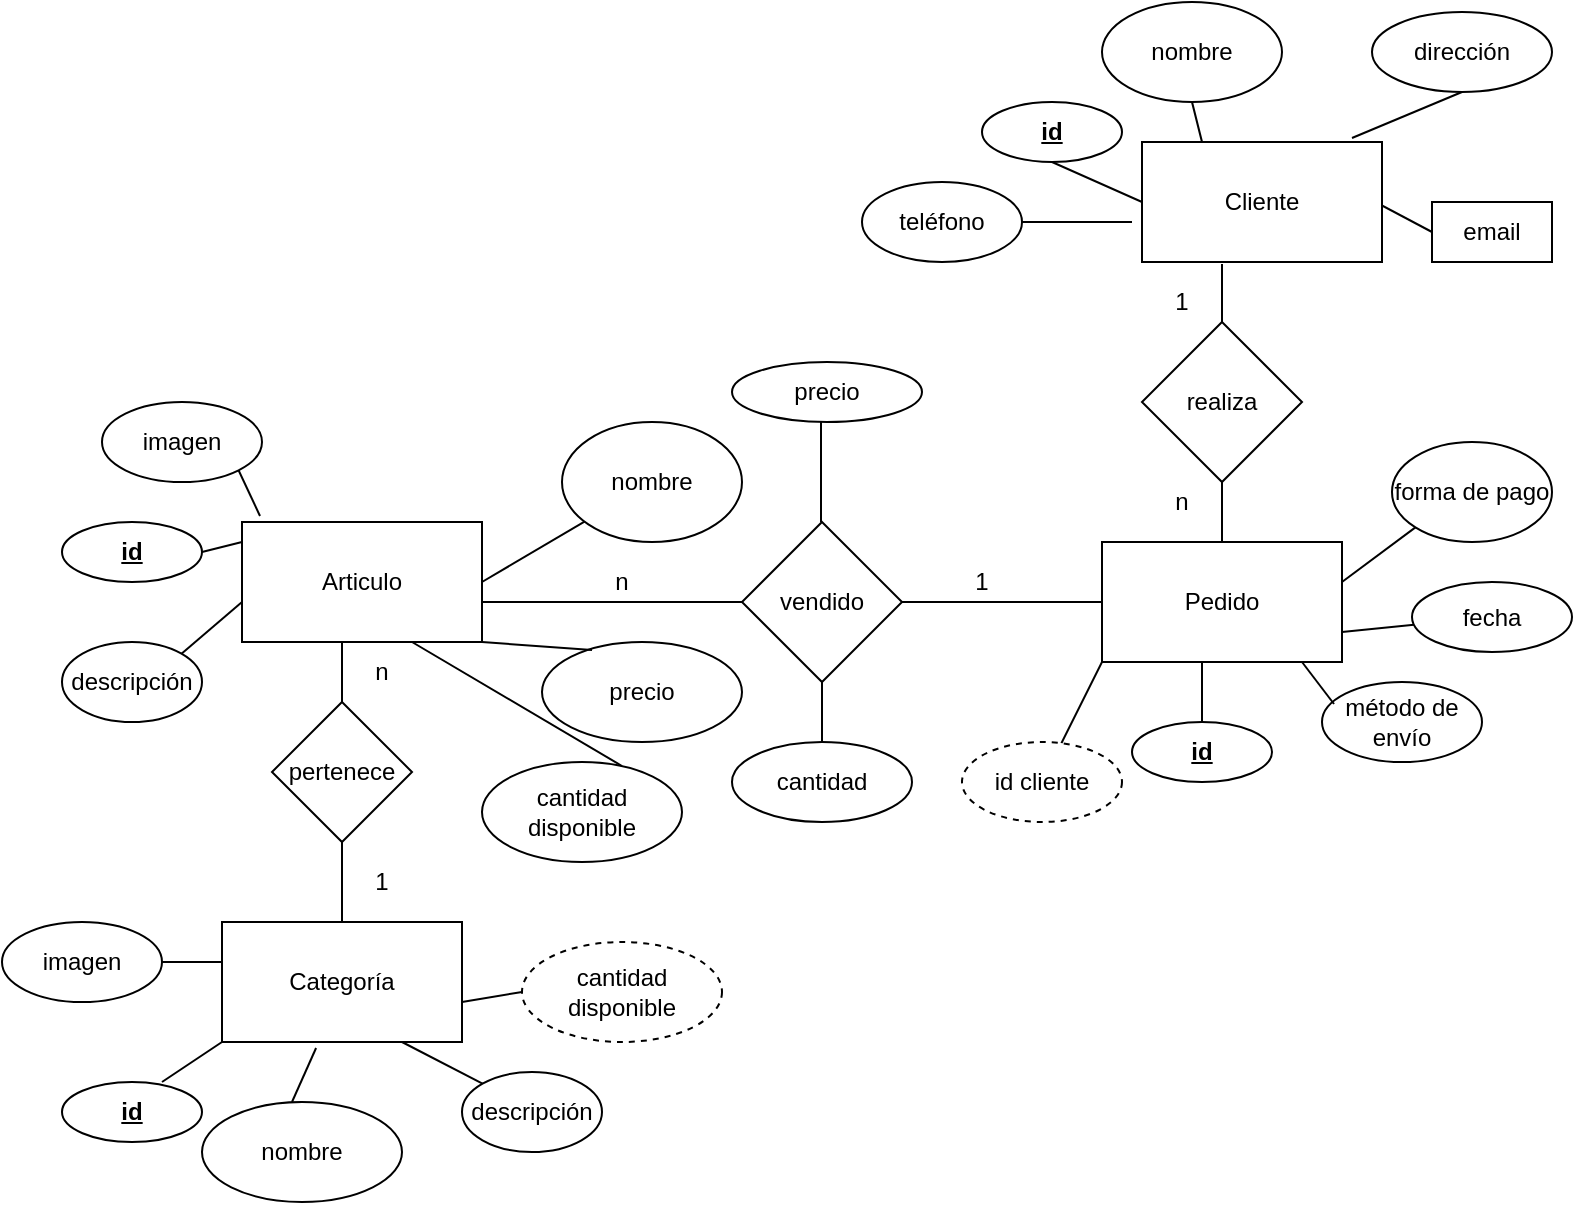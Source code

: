 <mxfile version="14.9.6" type="github">
  <diagram id="v64572_YNYcbEFswRbN0" name="Page-1">
    <mxGraphModel dx="868" dy="450" grid="1" gridSize="10" guides="1" tooltips="1" connect="1" arrows="1" fold="1" page="1" pageScale="1" pageWidth="850" pageHeight="1100" math="0" shadow="0">
      <root>
        <mxCell id="0" />
        <mxCell id="1" parent="0" />
        <mxCell id="6TqKGEjyONFh63FSuyH1-2" value="Articulo" style="rounded=0;whiteSpace=wrap;html=1;" parent="1" vertex="1">
          <mxGeometry x="140" y="270" width="120" height="60" as="geometry" />
        </mxCell>
        <mxCell id="6TqKGEjyONFh63FSuyH1-6" value="" style="endArrow=none;html=1;" parent="1" target="6TqKGEjyONFh63FSuyH1-7" edge="1">
          <mxGeometry width="50" height="50" relative="1" as="geometry">
            <mxPoint x="260" y="300" as="sourcePoint" />
            <mxPoint x="310" y="300" as="targetPoint" />
          </mxGeometry>
        </mxCell>
        <mxCell id="6TqKGEjyONFh63FSuyH1-7" value="nombre" style="ellipse;whiteSpace=wrap;html=1;" parent="1" vertex="1">
          <mxGeometry x="300" y="220" width="90" height="60" as="geometry" />
        </mxCell>
        <mxCell id="6TqKGEjyONFh63FSuyH1-8" value="precio" style="ellipse;whiteSpace=wrap;html=1;" parent="1" vertex="1">
          <mxGeometry x="290" y="330" width="100" height="50" as="geometry" />
        </mxCell>
        <mxCell id="6TqKGEjyONFh63FSuyH1-9" value="cantidad disponible" style="ellipse;whiteSpace=wrap;html=1;" parent="1" vertex="1">
          <mxGeometry x="260" y="390" width="100" height="50" as="geometry" />
        </mxCell>
        <mxCell id="6TqKGEjyONFh63FSuyH1-10" value="&lt;b&gt;&lt;u&gt;id&lt;/u&gt;&lt;/b&gt;" style="ellipse;whiteSpace=wrap;html=1;" parent="1" vertex="1">
          <mxGeometry x="50" y="270" width="70" height="30" as="geometry" />
        </mxCell>
        <mxCell id="6TqKGEjyONFh63FSuyH1-11" value="descripción" style="ellipse;whiteSpace=wrap;html=1;" parent="1" vertex="1">
          <mxGeometry x="50" y="330" width="70" height="40" as="geometry" />
        </mxCell>
        <mxCell id="6TqKGEjyONFh63FSuyH1-12" value="" style="endArrow=none;html=1;entryX=1;entryY=1;entryDx=0;entryDy=0;exitX=0.25;exitY=0.08;exitDx=0;exitDy=0;exitPerimeter=0;" parent="1" source="6TqKGEjyONFh63FSuyH1-8" target="6TqKGEjyONFh63FSuyH1-2" edge="1">
          <mxGeometry width="50" height="50" relative="1" as="geometry">
            <mxPoint x="400" y="260" as="sourcePoint" />
            <mxPoint x="450" y="210" as="targetPoint" />
          </mxGeometry>
        </mxCell>
        <mxCell id="6TqKGEjyONFh63FSuyH1-13" value="" style="endArrow=none;html=1;exitX=0.7;exitY=0.04;exitDx=0;exitDy=0;exitPerimeter=0;" parent="1" source="6TqKGEjyONFh63FSuyH1-9" edge="1">
          <mxGeometry width="50" height="50" relative="1" as="geometry">
            <mxPoint x="175" y="380" as="sourcePoint" />
            <mxPoint x="225" y="330" as="targetPoint" />
          </mxGeometry>
        </mxCell>
        <mxCell id="6TqKGEjyONFh63FSuyH1-14" value="" style="endArrow=none;html=1;exitX=1;exitY=0;exitDx=0;exitDy=0;" parent="1" source="6TqKGEjyONFh63FSuyH1-11" edge="1">
          <mxGeometry width="50" height="50" relative="1" as="geometry">
            <mxPoint x="90" y="360" as="sourcePoint" />
            <mxPoint x="140" y="310" as="targetPoint" />
          </mxGeometry>
        </mxCell>
        <mxCell id="6TqKGEjyONFh63FSuyH1-15" value="" style="endArrow=none;html=1;exitX=1;exitY=0.5;exitDx=0;exitDy=0;" parent="1" source="6TqKGEjyONFh63FSuyH1-10" edge="1">
          <mxGeometry width="50" height="50" relative="1" as="geometry">
            <mxPoint x="90" y="330" as="sourcePoint" />
            <mxPoint x="140" y="280" as="targetPoint" />
          </mxGeometry>
        </mxCell>
        <mxCell id="6TqKGEjyONFh63FSuyH1-16" value="" style="endArrow=none;html=1;startArrow=none;" parent="1" source="6TqKGEjyONFh63FSuyH1-20" edge="1">
          <mxGeometry width="50" height="50" relative="1" as="geometry">
            <mxPoint x="190" y="440" as="sourcePoint" />
            <mxPoint x="190" y="330" as="targetPoint" />
          </mxGeometry>
        </mxCell>
        <mxCell id="6TqKGEjyONFh63FSuyH1-23" value="" style="edgeStyle=none;rounded=0;orthogonalLoop=1;jettySize=auto;html=1;endArrow=none;endFill=0;" parent="1" source="6TqKGEjyONFh63FSuyH1-18" target="6TqKGEjyONFh63FSuyH1-20" edge="1">
          <mxGeometry relative="1" as="geometry" />
        </mxCell>
        <mxCell id="6TqKGEjyONFh63FSuyH1-18" value="Categoría" style="rounded=0;whiteSpace=wrap;html=1;" parent="1" vertex="1">
          <mxGeometry x="130" y="470" width="120" height="60" as="geometry" />
        </mxCell>
        <mxCell id="6TqKGEjyONFh63FSuyH1-20" value="pertenece" style="rhombus;whiteSpace=wrap;html=1;" parent="1" vertex="1">
          <mxGeometry x="155" y="360" width="70" height="70" as="geometry" />
        </mxCell>
        <mxCell id="6TqKGEjyONFh63FSuyH1-22" value="" style="endArrow=none;html=1;" parent="1" target="6TqKGEjyONFh63FSuyH1-20" edge="1">
          <mxGeometry width="50" height="50" relative="1" as="geometry">
            <mxPoint x="190" y="440" as="sourcePoint" />
            <mxPoint x="190" y="330" as="targetPoint" />
          </mxGeometry>
        </mxCell>
        <mxCell id="6TqKGEjyONFh63FSuyH1-24" value="" style="endArrow=none;html=1;" parent="1" edge="1">
          <mxGeometry width="50" height="50" relative="1" as="geometry">
            <mxPoint x="260" y="310" as="sourcePoint" />
            <mxPoint x="570" y="310" as="targetPoint" />
          </mxGeometry>
        </mxCell>
        <mxCell id="6TqKGEjyONFh63FSuyH1-34" value="&lt;b&gt;&lt;u&gt;id&lt;/u&gt;&lt;/b&gt;" style="ellipse;whiteSpace=wrap;html=1;" parent="1" vertex="1">
          <mxGeometry x="510" y="60" width="70" height="30" as="geometry" />
        </mxCell>
        <mxCell id="6TqKGEjyONFh63FSuyH1-35" value="nombre" style="ellipse;whiteSpace=wrap;html=1;" parent="1" vertex="1">
          <mxGeometry x="570" y="10" width="90" height="50" as="geometry" />
        </mxCell>
        <mxCell id="6TqKGEjyONFh63FSuyH1-36" value="dirección" style="ellipse;whiteSpace=wrap;html=1;" parent="1" vertex="1">
          <mxGeometry x="705" y="15" width="90" height="40" as="geometry" />
        </mxCell>
        <mxCell id="6TqKGEjyONFh63FSuyH1-37" value="" style="endArrow=none;html=1;entryX=0.5;entryY=1;entryDx=0;entryDy=0;exitX=0.875;exitY=-0.033;exitDx=0;exitDy=0;exitPerimeter=0;" parent="1" source="6TqKGEjyONFh63FSuyH1-4" target="6TqKGEjyONFh63FSuyH1-36" edge="1">
          <mxGeometry width="50" height="50" relative="1" as="geometry">
            <mxPoint x="620" y="100" as="sourcePoint" />
            <mxPoint x="670" y="50" as="targetPoint" />
          </mxGeometry>
        </mxCell>
        <mxCell id="6TqKGEjyONFh63FSuyH1-38" value="" style="endArrow=none;html=1;exitX=0.25;exitY=0;exitDx=0;exitDy=0;entryX=0.5;entryY=1;entryDx=0;entryDy=0;" parent="1" source="6TqKGEjyONFh63FSuyH1-4" target="6TqKGEjyONFh63FSuyH1-35" edge="1">
          <mxGeometry width="50" height="50" relative="1" as="geometry">
            <mxPoint x="495" y="115" as="sourcePoint" />
            <mxPoint x="550" y="220" as="targetPoint" />
          </mxGeometry>
        </mxCell>
        <mxCell id="6TqKGEjyONFh63FSuyH1-39" value="" style="endArrow=none;html=1;exitX=0;exitY=0.5;exitDx=0;exitDy=0;entryX=0.5;entryY=1;entryDx=0;entryDy=0;" parent="1" source="6TqKGEjyONFh63FSuyH1-4" target="6TqKGEjyONFh63FSuyH1-34" edge="1">
          <mxGeometry width="50" height="50" relative="1" as="geometry">
            <mxPoint x="425" y="160" as="sourcePoint" />
            <mxPoint x="475" y="110" as="targetPoint" />
          </mxGeometry>
        </mxCell>
        <mxCell id="6TqKGEjyONFh63FSuyH1-43" value="vendido" style="rhombus;whiteSpace=wrap;html=1;" parent="1" vertex="1">
          <mxGeometry x="390" y="270" width="80" height="80" as="geometry" />
        </mxCell>
        <mxCell id="6TqKGEjyONFh63FSuyH1-46" value="email" style="rounded=0;whiteSpace=wrap;html=1;" parent="1" vertex="1">
          <mxGeometry x="735" y="110" width="60" height="30" as="geometry" />
        </mxCell>
        <mxCell id="6TqKGEjyONFh63FSuyH1-47" value="" style="endArrow=none;html=1;entryX=0;entryY=0.5;entryDx=0;entryDy=0;startArrow=none;" parent="1" source="6TqKGEjyONFh63FSuyH1-4" target="6TqKGEjyONFh63FSuyH1-46" edge="1">
          <mxGeometry width="50" height="50" relative="1" as="geometry">
            <mxPoint x="650" y="300" as="sourcePoint" />
            <mxPoint x="700" y="250" as="targetPoint" />
            <Array as="points">
              <mxPoint x="650" y="80" />
            </Array>
          </mxGeometry>
        </mxCell>
        <mxCell id="6TqKGEjyONFh63FSuyH1-48" value="" style="endArrow=none;html=1;exitX=0.5;exitY=1;exitDx=0;exitDy=0;" parent="1" source="6TqKGEjyONFh63FSuyH1-43" target="6TqKGEjyONFh63FSuyH1-49" edge="1">
          <mxGeometry width="50" height="50" relative="1" as="geometry">
            <mxPoint x="440" y="390" as="sourcePoint" />
            <mxPoint x="440" y="340" as="targetPoint" />
          </mxGeometry>
        </mxCell>
        <mxCell id="6TqKGEjyONFh63FSuyH1-49" value="cantidad" style="ellipse;whiteSpace=wrap;html=1;" parent="1" vertex="1">
          <mxGeometry x="385" y="380" width="90" height="40" as="geometry" />
        </mxCell>
        <mxCell id="6TqKGEjyONFh63FSuyH1-4" value="Cliente" style="rounded=0;whiteSpace=wrap;html=1;" parent="1" vertex="1">
          <mxGeometry x="590" y="80" width="120" height="60" as="geometry" />
        </mxCell>
        <mxCell id="6TqKGEjyONFh63FSuyH1-51" value="Pedido" style="rounded=0;whiteSpace=wrap;html=1;" parent="1" vertex="1">
          <mxGeometry x="570" y="280" width="120" height="60" as="geometry" />
        </mxCell>
        <mxCell id="6TqKGEjyONFh63FSuyH1-53" value="" style="endArrow=none;html=1;" parent="1" edge="1">
          <mxGeometry width="50" height="50" relative="1" as="geometry">
            <mxPoint x="630" y="280" as="sourcePoint" />
            <mxPoint x="630" y="141" as="targetPoint" />
          </mxGeometry>
        </mxCell>
        <mxCell id="6TqKGEjyONFh63FSuyH1-54" value="nombre" style="ellipse;whiteSpace=wrap;html=1;" parent="1" vertex="1">
          <mxGeometry x="120" y="560" width="100" height="50" as="geometry" />
        </mxCell>
        <mxCell id="6TqKGEjyONFh63FSuyH1-55" value="" style="endArrow=none;html=1;entryX=0.392;entryY=1.05;entryDx=0;entryDy=0;entryPerimeter=0;" parent="1" target="6TqKGEjyONFh63FSuyH1-18" edge="1">
          <mxGeometry width="50" height="50" relative="1" as="geometry">
            <mxPoint x="165" y="560" as="sourcePoint" />
            <mxPoint x="215" y="510" as="targetPoint" />
          </mxGeometry>
        </mxCell>
        <mxCell id="6TqKGEjyONFh63FSuyH1-56" value="&lt;b&gt;&lt;u&gt;id&lt;/u&gt;&lt;/b&gt;" style="ellipse;whiteSpace=wrap;html=1;" parent="1" vertex="1">
          <mxGeometry x="50" y="550" width="70" height="30" as="geometry" />
        </mxCell>
        <mxCell id="6TqKGEjyONFh63FSuyH1-57" value="" style="endArrow=none;html=1;entryX=0;entryY=1;entryDx=0;entryDy=0;" parent="1" target="6TqKGEjyONFh63FSuyH1-18" edge="1">
          <mxGeometry width="50" height="50" relative="1" as="geometry">
            <mxPoint x="100" y="550" as="sourcePoint" />
            <mxPoint x="150" y="500" as="targetPoint" />
          </mxGeometry>
        </mxCell>
        <mxCell id="6TqKGEjyONFh63FSuyH1-58" value="descripción" style="ellipse;whiteSpace=wrap;html=1;" parent="1" vertex="1">
          <mxGeometry x="250" y="545" width="70" height="40" as="geometry" />
        </mxCell>
        <mxCell id="6TqKGEjyONFh63FSuyH1-59" value="" style="endArrow=none;html=1;exitX=0;exitY=0;exitDx=0;exitDy=0;entryX=0.75;entryY=1;entryDx=0;entryDy=0;" parent="1" source="6TqKGEjyONFh63FSuyH1-58" target="6TqKGEjyONFh63FSuyH1-18" edge="1">
          <mxGeometry width="50" height="50" relative="1" as="geometry">
            <mxPoint x="190" y="575" as="sourcePoint" />
            <mxPoint x="240" y="525" as="targetPoint" />
          </mxGeometry>
        </mxCell>
        <mxCell id="6TqKGEjyONFh63FSuyH1-60" value="&lt;b&gt;&lt;u&gt;id&lt;/u&gt;&lt;/b&gt;" style="ellipse;whiteSpace=wrap;html=1;" parent="1" vertex="1">
          <mxGeometry x="585" y="370" width="70" height="30" as="geometry" />
        </mxCell>
        <mxCell id="6TqKGEjyONFh63FSuyH1-61" value="" style="endArrow=none;html=1;exitX=0.5;exitY=0;exitDx=0;exitDy=0;" parent="1" source="6TqKGEjyONFh63FSuyH1-60" edge="1">
          <mxGeometry width="50" height="50" relative="1" as="geometry">
            <mxPoint x="570" y="390" as="sourcePoint" />
            <mxPoint x="620" y="340" as="targetPoint" />
          </mxGeometry>
        </mxCell>
        <mxCell id="6TqKGEjyONFh63FSuyH1-62" value="realiza" style="rhombus;whiteSpace=wrap;html=1;" parent="1" vertex="1">
          <mxGeometry x="590" y="170" width="80" height="80" as="geometry" />
        </mxCell>
        <mxCell id="6TqKGEjyONFh63FSuyH1-65" value="teléfono" style="ellipse;whiteSpace=wrap;html=1;" parent="1" vertex="1">
          <mxGeometry x="450" y="100" width="80" height="40" as="geometry" />
        </mxCell>
        <mxCell id="6TqKGEjyONFh63FSuyH1-66" value="" style="endArrow=none;html=1;exitX=1;exitY=0.5;exitDx=0;exitDy=0;" parent="1" source="6TqKGEjyONFh63FSuyH1-65" edge="1">
          <mxGeometry width="50" height="50" relative="1" as="geometry">
            <mxPoint x="535" y="170" as="sourcePoint" />
            <mxPoint x="585" y="120" as="targetPoint" />
          </mxGeometry>
        </mxCell>
        <mxCell id="6TqKGEjyONFh63FSuyH1-67" value="" style="endArrow=none;html=1;" parent="1" target="6TqKGEjyONFh63FSuyH1-68" edge="1">
          <mxGeometry width="50" height="50" relative="1" as="geometry">
            <mxPoint x="690" y="325" as="sourcePoint" />
            <mxPoint x="740" y="325" as="targetPoint" />
          </mxGeometry>
        </mxCell>
        <mxCell id="6TqKGEjyONFh63FSuyH1-68" value="fecha" style="ellipse;whiteSpace=wrap;html=1;" parent="1" vertex="1">
          <mxGeometry x="725" y="300" width="80" height="35" as="geometry" />
        </mxCell>
        <mxCell id="6TqKGEjyONFh63FSuyH1-72" value="n" style="text;html=1;strokeColor=none;fillColor=none;align=center;verticalAlign=middle;whiteSpace=wrap;rounded=0;" parent="1" vertex="1">
          <mxGeometry x="190" y="335" width="40" height="20" as="geometry" />
        </mxCell>
        <mxCell id="6TqKGEjyONFh63FSuyH1-73" value="1" style="text;html=1;strokeColor=none;fillColor=none;align=center;verticalAlign=middle;whiteSpace=wrap;rounded=0;" parent="1" vertex="1">
          <mxGeometry x="190" y="440" width="40" height="20" as="geometry" />
        </mxCell>
        <mxCell id="6TqKGEjyONFh63FSuyH1-74" value="n" style="text;html=1;strokeColor=none;fillColor=none;align=center;verticalAlign=middle;whiteSpace=wrap;rounded=0;" parent="1" vertex="1">
          <mxGeometry x="310" y="290" width="40" height="20" as="geometry" />
        </mxCell>
        <mxCell id="6TqKGEjyONFh63FSuyH1-75" value="1" style="text;html=1;strokeColor=none;fillColor=none;align=center;verticalAlign=middle;whiteSpace=wrap;rounded=0;" parent="1" vertex="1">
          <mxGeometry x="490" y="290" width="40" height="20" as="geometry" />
        </mxCell>
        <mxCell id="6TqKGEjyONFh63FSuyH1-76" value="n" style="text;html=1;strokeColor=none;fillColor=none;align=center;verticalAlign=middle;whiteSpace=wrap;rounded=0;" parent="1" vertex="1">
          <mxGeometry x="590" y="250" width="40" height="20" as="geometry" />
        </mxCell>
        <mxCell id="6TqKGEjyONFh63FSuyH1-77" value="1" style="text;html=1;strokeColor=none;fillColor=none;align=center;verticalAlign=middle;whiteSpace=wrap;rounded=0;" parent="1" vertex="1">
          <mxGeometry x="590" y="150" width="40" height="20" as="geometry" />
        </mxCell>
        <mxCell id="6TqKGEjyONFh63FSuyH1-78" value="" style="endArrow=none;html=1;" parent="1" edge="1">
          <mxGeometry width="50" height="50" relative="1" as="geometry">
            <mxPoint x="429.5" y="270" as="sourcePoint" />
            <mxPoint x="429.5" y="220" as="targetPoint" />
          </mxGeometry>
        </mxCell>
        <mxCell id="6TqKGEjyONFh63FSuyH1-79" value="precio" style="ellipse;whiteSpace=wrap;html=1;" parent="1" vertex="1">
          <mxGeometry x="385" y="190" width="95" height="30" as="geometry" />
        </mxCell>
        <mxCell id="6TqKGEjyONFh63FSuyH1-80" value="método de envío" style="ellipse;whiteSpace=wrap;html=1;" parent="1" vertex="1">
          <mxGeometry x="680" y="350" width="80" height="40" as="geometry" />
        </mxCell>
        <mxCell id="6TqKGEjyONFh63FSuyH1-81" value="" style="endArrow=none;html=1;exitX=0.075;exitY=0.275;exitDx=0;exitDy=0;exitPerimeter=0;" parent="1" source="6TqKGEjyONFh63FSuyH1-80" edge="1">
          <mxGeometry width="50" height="50" relative="1" as="geometry">
            <mxPoint x="620" y="390" as="sourcePoint" />
            <mxPoint x="670" y="340" as="targetPoint" />
          </mxGeometry>
        </mxCell>
        <mxCell id="6TqKGEjyONFh63FSuyH1-82" value="forma de pago" style="ellipse;whiteSpace=wrap;html=1;" parent="1" vertex="1">
          <mxGeometry x="715" y="230" width="80" height="50" as="geometry" />
        </mxCell>
        <mxCell id="6TqKGEjyONFh63FSuyH1-85" value="" style="endArrow=none;html=1;entryX=0;entryY=1;entryDx=0;entryDy=0;" parent="1" target="6TqKGEjyONFh63FSuyH1-82" edge="1">
          <mxGeometry width="50" height="50" relative="1" as="geometry">
            <mxPoint x="690" y="300" as="sourcePoint" />
            <mxPoint x="740" y="250" as="targetPoint" />
          </mxGeometry>
        </mxCell>
        <mxCell id="6TqKGEjyONFh63FSuyH1-86" value="" style="endArrow=none;html=1;exitX=0;exitY=1;exitDx=0;exitDy=0;" parent="1" source="6TqKGEjyONFh63FSuyH1-51" target="6TqKGEjyONFh63FSuyH1-87" edge="1">
          <mxGeometry width="50" height="50" relative="1" as="geometry">
            <mxPoint x="550" y="400" as="sourcePoint" />
            <mxPoint x="580" y="340" as="targetPoint" />
          </mxGeometry>
        </mxCell>
        <mxCell id="6TqKGEjyONFh63FSuyH1-87" value="&lt;font style=&quot;vertical-align: inherit&quot;&gt;&lt;font style=&quot;vertical-align: inherit&quot;&gt;id cliente&lt;/font&gt;&lt;/font&gt;" style="ellipse;whiteSpace=wrap;html=1;dashed=1;" parent="1" vertex="1">
          <mxGeometry x="500" y="380" width="80" height="40" as="geometry" />
        </mxCell>
        <mxCell id="6TqKGEjyONFh63FSuyH1-88" value="cantidad disponible" style="ellipse;whiteSpace=wrap;html=1;dashed=1;" parent="1" vertex="1">
          <mxGeometry x="280" y="480" width="100" height="50" as="geometry" />
        </mxCell>
        <mxCell id="6TqKGEjyONFh63FSuyH1-89" value="" style="endArrow=none;html=1;entryX=0;entryY=0.5;entryDx=0;entryDy=0;" parent="1" target="6TqKGEjyONFh63FSuyH1-88" edge="1">
          <mxGeometry width="50" height="50" relative="1" as="geometry">
            <mxPoint x="250" y="510" as="sourcePoint" />
            <mxPoint x="300" y="460" as="targetPoint" />
          </mxGeometry>
        </mxCell>
        <mxCell id="6TqKGEjyONFh63FSuyH1-90" value="imagen" style="ellipse;whiteSpace=wrap;html=1;" parent="1" vertex="1">
          <mxGeometry x="70" y="210" width="80" height="40" as="geometry" />
        </mxCell>
        <mxCell id="6TqKGEjyONFh63FSuyH1-91" value="" style="endArrow=none;html=1;exitX=0.075;exitY=-0.05;exitDx=0;exitDy=0;exitPerimeter=0;entryX=1;entryY=1;entryDx=0;entryDy=0;" parent="1" source="6TqKGEjyONFh63FSuyH1-2" target="6TqKGEjyONFh63FSuyH1-90" edge="1">
          <mxGeometry width="50" height="50" relative="1" as="geometry">
            <mxPoint x="85" y="290" as="sourcePoint" />
            <mxPoint x="135" y="240" as="targetPoint" />
          </mxGeometry>
        </mxCell>
        <mxCell id="6TqKGEjyONFh63FSuyH1-92" value="imagen" style="ellipse;whiteSpace=wrap;html=1;" parent="1" vertex="1">
          <mxGeometry x="20" y="470" width="80" height="40" as="geometry" />
        </mxCell>
        <mxCell id="6TqKGEjyONFh63FSuyH1-93" value="" style="endArrow=none;html=1;exitX=1;exitY=0.5;exitDx=0;exitDy=0;" parent="1" source="6TqKGEjyONFh63FSuyH1-92" edge="1">
          <mxGeometry width="50" height="50" relative="1" as="geometry">
            <mxPoint x="80" y="540" as="sourcePoint" />
            <mxPoint x="130" y="490" as="targetPoint" />
          </mxGeometry>
        </mxCell>
      </root>
    </mxGraphModel>
  </diagram>
</mxfile>
